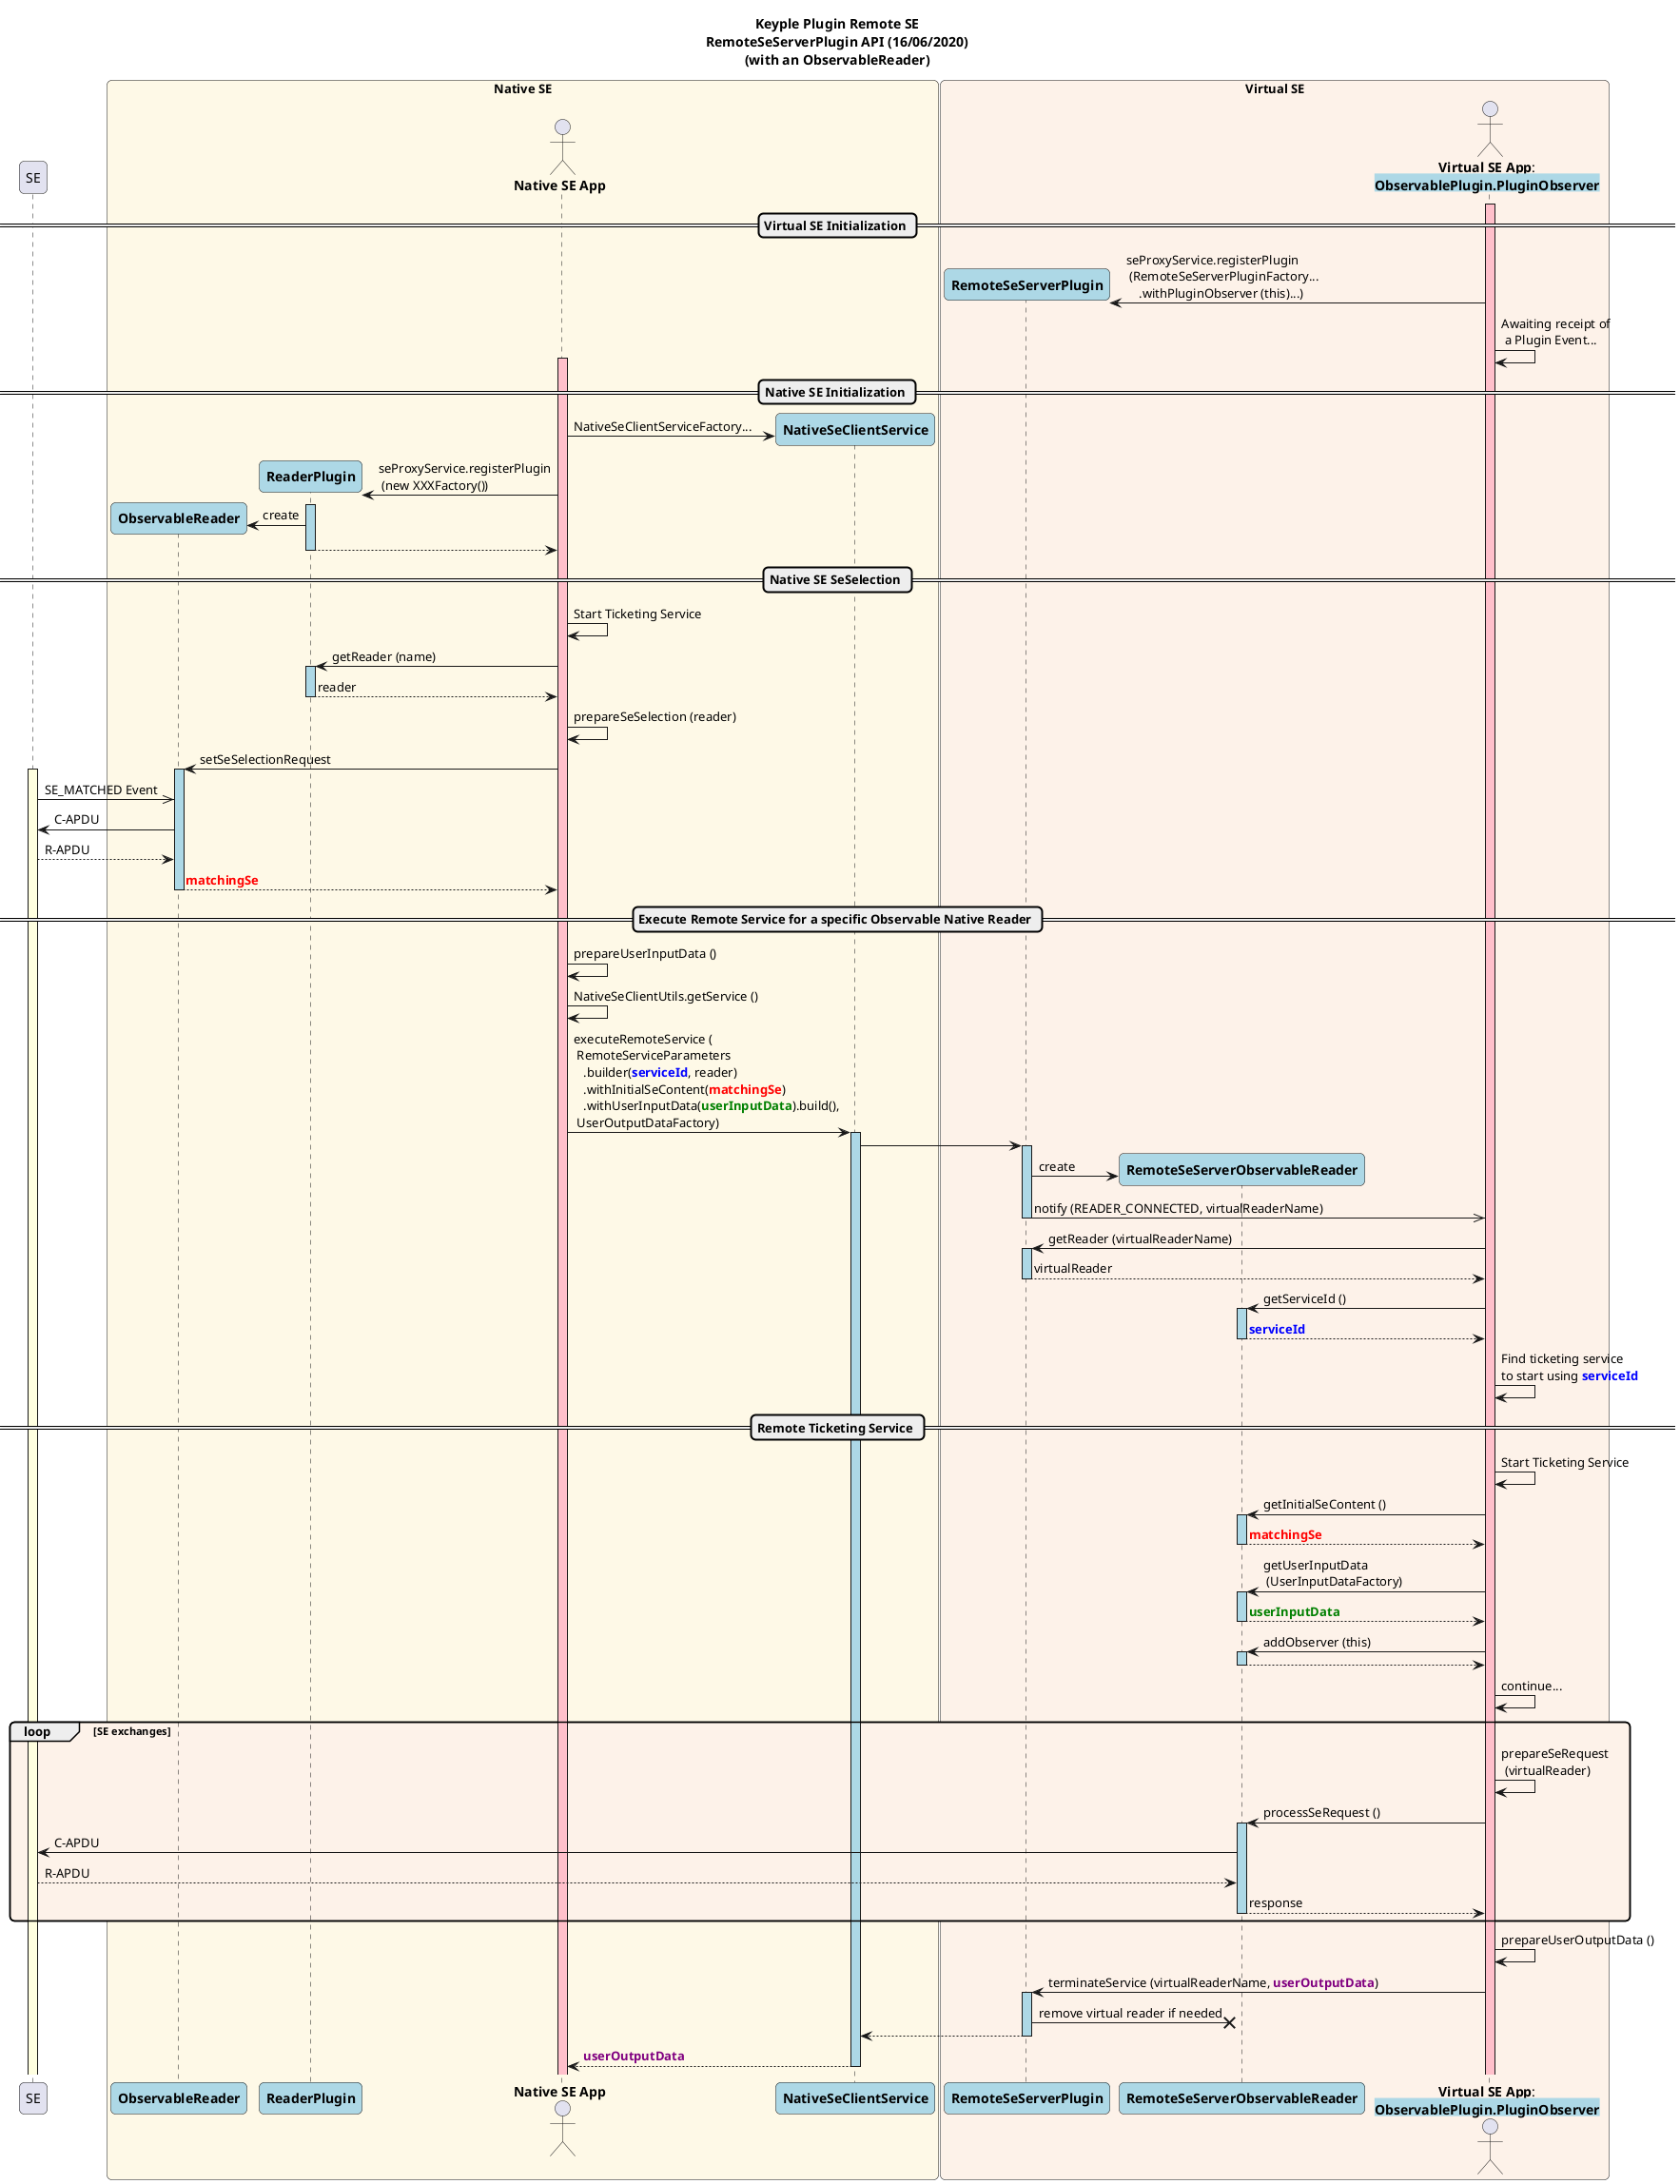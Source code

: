 @startuml
title
    Keyple Plugin Remote SE
    RemoteSeServerPlugin API (16/06/2020)
    (with an ObservableReader)
end title

' == THEME ==

skinparam Shadowing false
skinparam RoundCorner 10

'Couleurs issues de : https://htmlcolorcodes.com/fr/tableau-de-couleur/tableau-de-couleur-design-plat/
!define C_LIGHT_YELLOW FEF9E7
!define C_LIGHT_ORANGE FDF2E9

' == CONTENT ==

participant "SE" as se

box "Native SE" #C_LIGHT_YELLOW
participant "**ObservableReader**" as reader #LightBlue
participant "**ReaderPlugin**" as plugin #LightBlue
actor "**Native SE App**" as client
participant "**NativeSeClientService**" as nativeSeService #LightBlue
end box

box "Virtual SE" #C_LIGHT_ORANGE
participant "**RemoteSeServerPlugin**" as remoteSePlugin #LightBlue
participant "**RemoteSeServerObservableReader**" as virtualReader #LightBlue
actor "**Virtual SE App**:\n**<back:LightBlue>ObservablePlugin.PluginObserver**" as server
end box

== Virtual SE Initialization ==

activate server #Pink
server -> remoteSePlugin ** : seProxyService.registerPlugin\n (RemoteSeServerPluginFactory...\n    .withPluginObserver (this)...)
server -> server : Awaiting receipt of\n a Plugin Event...

== Native SE Initialization ==

activate client #Pink
client -> nativeSeService ** : NativeSeClientServiceFactory...
client -> plugin ** : seProxyService.registerPlugin\n (new XXXFactory())
activate plugin #LightBlue
plugin -> reader ** : create
return

== Native SE SeSelection ==

client -> client : Start Ticketing Service
client -> plugin : getReader (name)
activate plugin #LightBlue
return reader
client -> client : prepareSeSelection (reader)
client -> reader : setSeSelectionRequest
activate reader #LightBlue

activate se #LightYellow
se ->> reader : SE_MATCHED Event
reader -> se : C-APDU
se --> reader : R-APDU
return <color:red>**matchingSe**</color>

== Execute Remote Service for a specific Observable Native Reader ==

client -> client : prepareUserInputData ()

client -> client : NativeSeClientUtils.getService ()
client -> nativeSeService : executeRemoteService (\n RemoteServiceParameters\n   .builder(<color:blue>**serviceId**</color>, reader)\n   .withInitialSeContent(<color:red>**matchingSe**</color>)\n   .withUserInputData(<color:green>**userInputData**</color>).build(),\n UserOutputDataFactory)
activate nativeSeService #LightBlue

nativeSeService -> remoteSePlugin
activate remoteSePlugin #LightBlue
remoteSePlugin -> virtualReader ** : create
remoteSePlugin ->> server : notify (READER_CONNECTED, virtualReaderName)
deactivate remoteSePlugin

server -> remoteSePlugin : getReader (virtualReaderName)
activate remoteSePlugin #LightBlue
return virtualReader
server -> virtualReader : getServiceId ()
activate virtualReader #LightBlue
return <color:blue>**serviceId**</color>
server -> server : Find ticketing service\nto start using <color:blue>**serviceId**</color>

== Remote Ticketing Service ==

server -> server : Start Ticketing Service
server -> virtualReader : getInitialSeContent ()
activate virtualReader #LightBlue
return <color:red>**matchingSe**</color>
server -> virtualReader : getUserInputData\n (UserInputDataFactory)
activate virtualReader #LightBlue
return <color:green>**userInputData**</color>
server -> virtualReader : addObserver (this)
activate virtualReader #LightBlue
return
server -> server : continue...

loop #C_LIGHT_ORANGE SE exchanges
    server -> server : prepareSeRequest\n (virtualReader)
    server -> virtualReader : processSeRequest ()
    activate virtualReader #LightBlue
    virtualReader -> se : C-APDU
    se --> virtualReader : R-APDU
    return response
end loop

server -> server : prepareUserOutputData ()
server -> remoteSePlugin : terminateService (virtualReaderName, <color:purple>**userOutputData**</color>)
activate remoteSePlugin #LightBlue
remoteSePlugin -x virtualReader : remove virtual reader if needed

remoteSePlugin --> nativeSeService
deactivate remoteSePlugin
nativeSeService --> client : <color:purple>**userOutputData**</color>
deactivate nativeSeService

@enduml